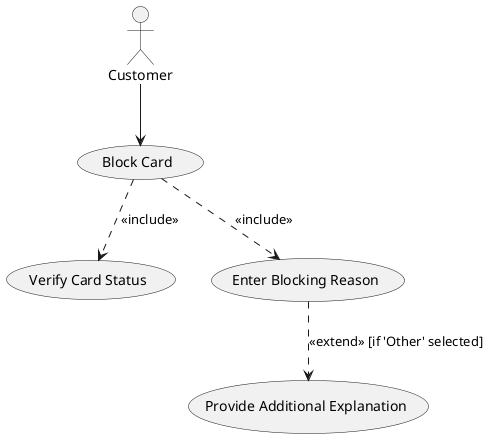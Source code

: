 @startuml
actor Customer

usecase "Block Card" as UC_Block
usecase "Verify Card Status" as UC_Verify
usecase "Enter Blocking Reason" as UC_Reason
usecase "Provide Additional Explanation" as UC_Additional

Customer --> UC_Block
UC_Block ..> UC_Verify : <<include>>
UC_Block ..> UC_Reason : <<include>>
UC_Reason ..> UC_Additional : <<extend>> [if 'Other' selected]

@enduml